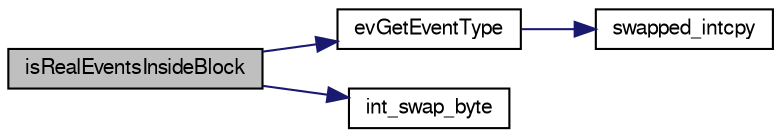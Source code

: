 digraph "isRealEventsInsideBlock"
{
  bgcolor="transparent";
  edge [fontname="FreeSans",fontsize="10",labelfontname="FreeSans",labelfontsize="10"];
  node [fontname="FreeSans",fontsize="10",shape=record];
  rankdir="LR";
  Node1 [label="isRealEventsInsideBlock",height=0.2,width=0.4,color="black", fillcolor="grey75", style="filled" fontcolor="black"];
  Node1 -> Node2 [color="midnightblue",fontsize="10",style="solid",fontname="FreeSans"];
  Node2 [label="evGetEventType",height=0.2,width=0.4,color="black",URL="$d9/dca/evio_8c.html#a3b3a9e2bd8bc99620c991ff6da7d554e"];
  Node2 -> Node3 [color="midnightblue",fontsize="10",style="solid",fontname="FreeSans"];
  Node3 [label="swapped_intcpy",height=0.2,width=0.4,color="black",URL="$d9/dca/evio_8c.html#a8941d1ffdddcc0ce2d4612dc50fcd52f"];
  Node1 -> Node4 [color="midnightblue",fontsize="10",style="solid",fontname="FreeSans"];
  Node4 [label="int_swap_byte",height=0.2,width=0.4,color="black",URL="$d9/dca/evio_8c.html#af1412e237e0cf96798f8ee8c3e87b9cc"];
}
